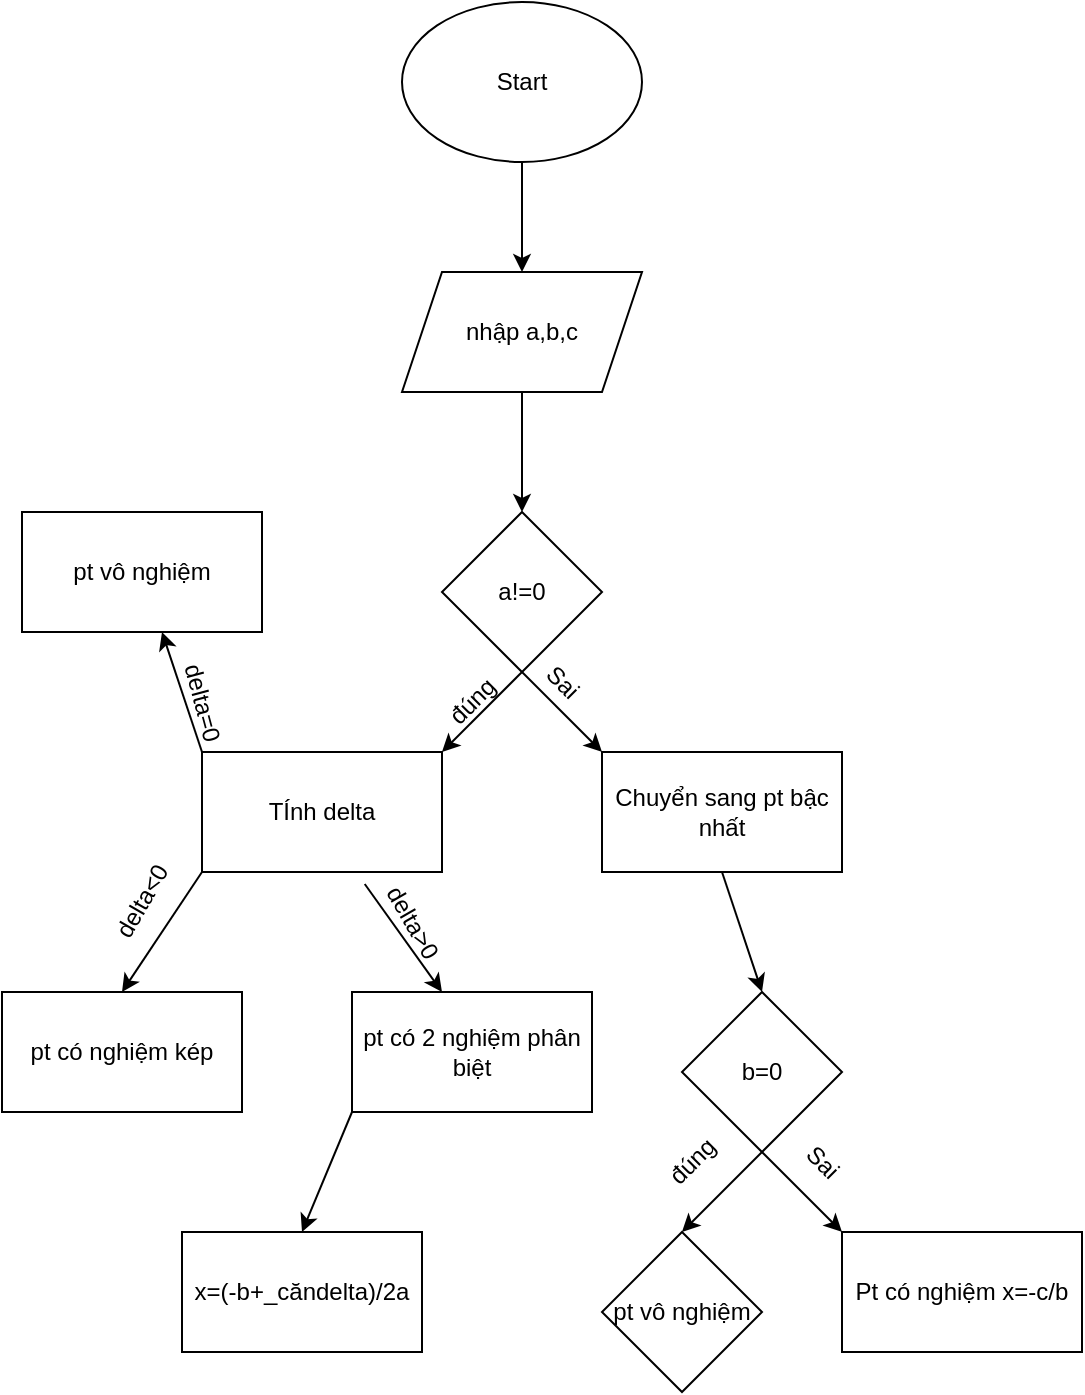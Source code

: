 <mxfile version="24.8.6">
  <diagram name="Trang-1" id="7P6MBCoNGfF6wDdUkRlP">
    <mxGraphModel dx="786" dy="463" grid="1" gridSize="10" guides="1" tooltips="1" connect="1" arrows="1" fold="1" page="1" pageScale="1" pageWidth="827" pageHeight="1169" math="0" shadow="0">
      <root>
        <mxCell id="0" />
        <mxCell id="1" parent="0" />
        <mxCell id="JgQGrp2WTCcfkxE9yxIt-2" value="nhập a,b,c" style="shape=parallelogram;perimeter=parallelogramPerimeter;whiteSpace=wrap;html=1;fixedSize=1;" vertex="1" parent="1">
          <mxGeometry x="220" y="145" width="120" height="60" as="geometry" />
        </mxCell>
        <mxCell id="JgQGrp2WTCcfkxE9yxIt-3" value="" style="endArrow=classic;html=1;rounded=0;exitX=0.5;exitY=1;exitDx=0;exitDy=0;" edge="1" parent="1" source="JgQGrp2WTCcfkxE9yxIt-2">
          <mxGeometry width="50" height="50" relative="1" as="geometry">
            <mxPoint x="330" y="375" as="sourcePoint" />
            <mxPoint x="280" y="265" as="targetPoint" />
          </mxGeometry>
        </mxCell>
        <mxCell id="JgQGrp2WTCcfkxE9yxIt-4" value="a!=0" style="rhombus;whiteSpace=wrap;html=1;" vertex="1" parent="1">
          <mxGeometry x="240" y="265" width="80" height="80" as="geometry" />
        </mxCell>
        <mxCell id="JgQGrp2WTCcfkxE9yxIt-5" value="" style="endArrow=classic;html=1;rounded=0;exitX=0.5;exitY=1;exitDx=0;exitDy=0;" edge="1" parent="1" source="JgQGrp2WTCcfkxE9yxIt-4">
          <mxGeometry width="50" height="50" relative="1" as="geometry">
            <mxPoint x="330" y="375" as="sourcePoint" />
            <mxPoint x="320" y="385" as="targetPoint" />
          </mxGeometry>
        </mxCell>
        <mxCell id="JgQGrp2WTCcfkxE9yxIt-6" value="" style="endArrow=classic;html=1;rounded=0;exitX=0.5;exitY=1;exitDx=0;exitDy=0;" edge="1" parent="1" source="JgQGrp2WTCcfkxE9yxIt-4">
          <mxGeometry width="50" height="50" relative="1" as="geometry">
            <mxPoint x="330" y="375" as="sourcePoint" />
            <mxPoint x="240" y="385" as="targetPoint" />
          </mxGeometry>
        </mxCell>
        <mxCell id="JgQGrp2WTCcfkxE9yxIt-7" value="đúng" style="text;html=1;align=center;verticalAlign=middle;resizable=0;points=[];autosize=1;strokeColor=none;fillColor=none;rotation=-45;" vertex="1" parent="1">
          <mxGeometry x="230" y="345" width="50" height="30" as="geometry" />
        </mxCell>
        <mxCell id="JgQGrp2WTCcfkxE9yxIt-9" value="Sai" style="text;html=1;align=center;verticalAlign=middle;resizable=0;points=[];autosize=1;strokeColor=none;fillColor=none;rotation=45;" vertex="1" parent="1">
          <mxGeometry x="280" y="335" width="40" height="30" as="geometry" />
        </mxCell>
        <mxCell id="JgQGrp2WTCcfkxE9yxIt-11" value="Chuyển sang pt bậc nhất" style="rounded=0;whiteSpace=wrap;html=1;" vertex="1" parent="1">
          <mxGeometry x="320" y="385" width="120" height="60" as="geometry" />
        </mxCell>
        <mxCell id="JgQGrp2WTCcfkxE9yxIt-12" value="TÍnh delta" style="rounded=0;whiteSpace=wrap;html=1;" vertex="1" parent="1">
          <mxGeometry x="120" y="385" width="120" height="60" as="geometry" />
        </mxCell>
        <mxCell id="JgQGrp2WTCcfkxE9yxIt-13" value="" style="endArrow=classic;html=1;rounded=0;exitX=0.5;exitY=1;exitDx=0;exitDy=0;" edge="1" parent="1" source="JgQGrp2WTCcfkxE9yxIt-11">
          <mxGeometry width="50" height="50" relative="1" as="geometry">
            <mxPoint x="360" y="375" as="sourcePoint" />
            <mxPoint x="400" y="505" as="targetPoint" />
          </mxGeometry>
        </mxCell>
        <mxCell id="JgQGrp2WTCcfkxE9yxIt-14" value="b=0" style="rhombus;whiteSpace=wrap;html=1;" vertex="1" parent="1">
          <mxGeometry x="360" y="505" width="80" height="80" as="geometry" />
        </mxCell>
        <mxCell id="JgQGrp2WTCcfkxE9yxIt-15" value="đúng" style="text;html=1;align=center;verticalAlign=middle;resizable=0;points=[];autosize=1;strokeColor=none;fillColor=none;rotation=-45;" vertex="1" parent="1">
          <mxGeometry x="340" y="575" width="50" height="30" as="geometry" />
        </mxCell>
        <mxCell id="JgQGrp2WTCcfkxE9yxIt-17" value="" style="endArrow=classic;html=1;rounded=0;" edge="1" parent="1">
          <mxGeometry width="50" height="50" relative="1" as="geometry">
            <mxPoint x="400" y="585" as="sourcePoint" />
            <mxPoint x="440" y="625" as="targetPoint" />
          </mxGeometry>
        </mxCell>
        <mxCell id="JgQGrp2WTCcfkxE9yxIt-19" value="" style="endArrow=classic;html=1;rounded=0;" edge="1" parent="1">
          <mxGeometry width="50" height="50" relative="1" as="geometry">
            <mxPoint x="400" y="585" as="sourcePoint" />
            <mxPoint x="360" y="625" as="targetPoint" />
          </mxGeometry>
        </mxCell>
        <mxCell id="JgQGrp2WTCcfkxE9yxIt-16" value="Sai" style="text;html=1;align=center;verticalAlign=middle;resizable=0;points=[];autosize=1;strokeColor=none;fillColor=none;rotation=45;" vertex="1" parent="1">
          <mxGeometry x="410" y="575" width="40" height="30" as="geometry" />
        </mxCell>
        <mxCell id="JgQGrp2WTCcfkxE9yxIt-21" value="pt vô nghiệm" style="rhombus;whiteSpace=wrap;html=1;" vertex="1" parent="1">
          <mxGeometry x="320" y="625" width="80" height="80" as="geometry" />
        </mxCell>
        <mxCell id="JgQGrp2WTCcfkxE9yxIt-22" value="Pt có nghiệm x=-c/b" style="rounded=0;whiteSpace=wrap;html=1;" vertex="1" parent="1">
          <mxGeometry x="440" y="625" width="120" height="60" as="geometry" />
        </mxCell>
        <mxCell id="JgQGrp2WTCcfkxE9yxIt-29" value="" style="endArrow=classic;html=1;rounded=0;exitX=0;exitY=1;exitDx=0;exitDy=0;" edge="1" parent="1" source="JgQGrp2WTCcfkxE9yxIt-12">
          <mxGeometry width="50" height="50" relative="1" as="geometry">
            <mxPoint x="80" y="525" as="sourcePoint" />
            <mxPoint x="80" y="505" as="targetPoint" />
          </mxGeometry>
        </mxCell>
        <mxCell id="JgQGrp2WTCcfkxE9yxIt-30" value="pt có nghiệm kép" style="rounded=0;whiteSpace=wrap;html=1;" vertex="1" parent="1">
          <mxGeometry x="20" y="505" width="120" height="60" as="geometry" />
        </mxCell>
        <mxCell id="JgQGrp2WTCcfkxE9yxIt-31" value="" style="endArrow=classic;html=1;rounded=0;exitX=0;exitY=0;exitDx=0;exitDy=0;" edge="1" parent="1" source="JgQGrp2WTCcfkxE9yxIt-12">
          <mxGeometry width="50" height="50" relative="1" as="geometry">
            <mxPoint x="100" y="365" as="sourcePoint" />
            <mxPoint x="100" y="325" as="targetPoint" />
          </mxGeometry>
        </mxCell>
        <mxCell id="JgQGrp2WTCcfkxE9yxIt-32" value="" style="endArrow=classic;html=1;rounded=0;exitX=0.678;exitY=1.1;exitDx=0;exitDy=0;exitPerimeter=0;" edge="1" parent="1" source="JgQGrp2WTCcfkxE9yxIt-12">
          <mxGeometry width="50" height="50" relative="1" as="geometry">
            <mxPoint x="230" y="595" as="sourcePoint" />
            <mxPoint x="240" y="505" as="targetPoint" />
          </mxGeometry>
        </mxCell>
        <mxCell id="JgQGrp2WTCcfkxE9yxIt-33" value="pt có 2 nghiệm phân biệt" style="rounded=0;whiteSpace=wrap;html=1;" vertex="1" parent="1">
          <mxGeometry x="195" y="505" width="120" height="60" as="geometry" />
        </mxCell>
        <mxCell id="JgQGrp2WTCcfkxE9yxIt-34" value="pt vô nghiệm" style="rounded=0;whiteSpace=wrap;html=1;" vertex="1" parent="1">
          <mxGeometry x="30" y="265" width="120" height="60" as="geometry" />
        </mxCell>
        <mxCell id="JgQGrp2WTCcfkxE9yxIt-35" value="delta=0" style="text;html=1;align=center;verticalAlign=middle;resizable=0;points=[];autosize=1;strokeColor=none;fillColor=none;rotation=75;" vertex="1" parent="1">
          <mxGeometry x="90" y="345" width="60" height="30" as="geometry" />
        </mxCell>
        <mxCell id="JgQGrp2WTCcfkxE9yxIt-36" value="delta&amp;lt;0" style="text;html=1;align=center;verticalAlign=middle;resizable=0;points=[];autosize=1;strokeColor=none;fillColor=none;rotation=-60;" vertex="1" parent="1">
          <mxGeometry x="60" y="445" width="60" height="30" as="geometry" />
        </mxCell>
        <mxCell id="JgQGrp2WTCcfkxE9yxIt-37" value="delta&amp;gt;0" style="text;html=1;align=center;verticalAlign=middle;resizable=0;points=[];autosize=1;strokeColor=none;fillColor=none;rotation=60;" vertex="1" parent="1">
          <mxGeometry x="195" y="455" width="60" height="30" as="geometry" />
        </mxCell>
        <mxCell id="JgQGrp2WTCcfkxE9yxIt-38" value="" style="endArrow=classic;html=1;rounded=0;exitX=0;exitY=1;exitDx=0;exitDy=0;" edge="1" parent="1" source="JgQGrp2WTCcfkxE9yxIt-33">
          <mxGeometry width="50" height="50" relative="1" as="geometry">
            <mxPoint x="220" y="705" as="sourcePoint" />
            <mxPoint x="170" y="625" as="targetPoint" />
          </mxGeometry>
        </mxCell>
        <mxCell id="JgQGrp2WTCcfkxE9yxIt-39" value="x=(-b+_căndelta)/2a" style="rounded=0;whiteSpace=wrap;html=1;" vertex="1" parent="1">
          <mxGeometry x="110" y="625" width="120" height="60" as="geometry" />
        </mxCell>
        <mxCell id="JgQGrp2WTCcfkxE9yxIt-40" value="Start" style="ellipse;whiteSpace=wrap;html=1;" vertex="1" parent="1">
          <mxGeometry x="220" y="10" width="120" height="80" as="geometry" />
        </mxCell>
        <mxCell id="JgQGrp2WTCcfkxE9yxIt-41" value="" style="endArrow=classic;html=1;rounded=0;exitX=0.5;exitY=1;exitDx=0;exitDy=0;entryX=0.5;entryY=0;entryDx=0;entryDy=0;" edge="1" parent="1" source="JgQGrp2WTCcfkxE9yxIt-40" target="JgQGrp2WTCcfkxE9yxIt-2">
          <mxGeometry width="50" height="50" relative="1" as="geometry">
            <mxPoint x="300" y="160" as="sourcePoint" />
            <mxPoint x="350" y="110" as="targetPoint" />
          </mxGeometry>
        </mxCell>
      </root>
    </mxGraphModel>
  </diagram>
</mxfile>
